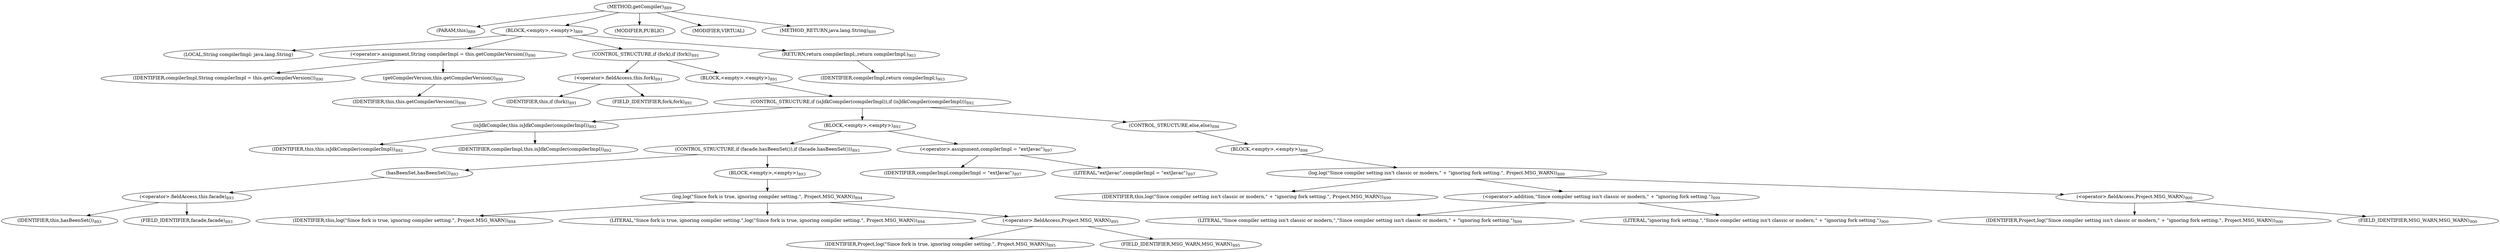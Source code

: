 digraph "getCompiler" {  
"1512" [label = <(METHOD,getCompiler)<SUB>889</SUB>> ]
"82" [label = <(PARAM,this)<SUB>889</SUB>> ]
"1513" [label = <(BLOCK,&lt;empty&gt;,&lt;empty&gt;)<SUB>889</SUB>> ]
"1514" [label = <(LOCAL,String compilerImpl: java.lang.String)> ]
"1515" [label = <(&lt;operator&gt;.assignment,String compilerImpl = this.getCompilerVersion())<SUB>890</SUB>> ]
"1516" [label = <(IDENTIFIER,compilerImpl,String compilerImpl = this.getCompilerVersion())<SUB>890</SUB>> ]
"1517" [label = <(getCompilerVersion,this.getCompilerVersion())<SUB>890</SUB>> ]
"81" [label = <(IDENTIFIER,this,this.getCompilerVersion())<SUB>890</SUB>> ]
"1518" [label = <(CONTROL_STRUCTURE,if (fork),if (fork))<SUB>891</SUB>> ]
"1519" [label = <(&lt;operator&gt;.fieldAccess,this.fork)<SUB>891</SUB>> ]
"1520" [label = <(IDENTIFIER,this,if (fork))<SUB>891</SUB>> ]
"1521" [label = <(FIELD_IDENTIFIER,fork,fork)<SUB>891</SUB>> ]
"1522" [label = <(BLOCK,&lt;empty&gt;,&lt;empty&gt;)<SUB>891</SUB>> ]
"1523" [label = <(CONTROL_STRUCTURE,if (isJdkCompiler(compilerImpl)),if (isJdkCompiler(compilerImpl)))<SUB>892</SUB>> ]
"1524" [label = <(isJdkCompiler,this.isJdkCompiler(compilerImpl))<SUB>892</SUB>> ]
"83" [label = <(IDENTIFIER,this,this.isJdkCompiler(compilerImpl))<SUB>892</SUB>> ]
"1525" [label = <(IDENTIFIER,compilerImpl,this.isJdkCompiler(compilerImpl))<SUB>892</SUB>> ]
"1526" [label = <(BLOCK,&lt;empty&gt;,&lt;empty&gt;)<SUB>892</SUB>> ]
"1527" [label = <(CONTROL_STRUCTURE,if (facade.hasBeenSet()),if (facade.hasBeenSet()))<SUB>893</SUB>> ]
"1528" [label = <(hasBeenSet,hasBeenSet())<SUB>893</SUB>> ]
"1529" [label = <(&lt;operator&gt;.fieldAccess,this.facade)<SUB>893</SUB>> ]
"1530" [label = <(IDENTIFIER,this,hasBeenSet())<SUB>893</SUB>> ]
"1531" [label = <(FIELD_IDENTIFIER,facade,facade)<SUB>893</SUB>> ]
"1532" [label = <(BLOCK,&lt;empty&gt;,&lt;empty&gt;)<SUB>893</SUB>> ]
"1533" [label = <(log,log(&quot;Since fork is true, ignoring compiler setting.&quot;, Project.MSG_WARN))<SUB>894</SUB>> ]
"84" [label = <(IDENTIFIER,this,log(&quot;Since fork is true, ignoring compiler setting.&quot;, Project.MSG_WARN))<SUB>894</SUB>> ]
"1534" [label = <(LITERAL,&quot;Since fork is true, ignoring compiler setting.&quot;,log(&quot;Since fork is true, ignoring compiler setting.&quot;, Project.MSG_WARN))<SUB>894</SUB>> ]
"1535" [label = <(&lt;operator&gt;.fieldAccess,Project.MSG_WARN)<SUB>895</SUB>> ]
"1536" [label = <(IDENTIFIER,Project,log(&quot;Since fork is true, ignoring compiler setting.&quot;, Project.MSG_WARN))<SUB>895</SUB>> ]
"1537" [label = <(FIELD_IDENTIFIER,MSG_WARN,MSG_WARN)<SUB>895</SUB>> ]
"1538" [label = <(&lt;operator&gt;.assignment,compilerImpl = &quot;extJavac&quot;)<SUB>897</SUB>> ]
"1539" [label = <(IDENTIFIER,compilerImpl,compilerImpl = &quot;extJavac&quot;)<SUB>897</SUB>> ]
"1540" [label = <(LITERAL,&quot;extJavac&quot;,compilerImpl = &quot;extJavac&quot;)<SUB>897</SUB>> ]
"1541" [label = <(CONTROL_STRUCTURE,else,else)<SUB>898</SUB>> ]
"1542" [label = <(BLOCK,&lt;empty&gt;,&lt;empty&gt;)<SUB>898</SUB>> ]
"1543" [label = <(log,log(&quot;Since compiler setting isn't classic or modern,&quot; + &quot;ignoring fork setting.&quot;, Project.MSG_WARN))<SUB>899</SUB>> ]
"85" [label = <(IDENTIFIER,this,log(&quot;Since compiler setting isn't classic or modern,&quot; + &quot;ignoring fork setting.&quot;, Project.MSG_WARN))<SUB>899</SUB>> ]
"1544" [label = <(&lt;operator&gt;.addition,&quot;Since compiler setting isn't classic or modern,&quot; + &quot;ignoring fork setting.&quot;)<SUB>899</SUB>> ]
"1545" [label = <(LITERAL,&quot;Since compiler setting isn't classic or modern,&quot;,&quot;Since compiler setting isn't classic or modern,&quot; + &quot;ignoring fork setting.&quot;)<SUB>899</SUB>> ]
"1546" [label = <(LITERAL,&quot;ignoring fork setting.&quot;,&quot;Since compiler setting isn't classic or modern,&quot; + &quot;ignoring fork setting.&quot;)<SUB>900</SUB>> ]
"1547" [label = <(&lt;operator&gt;.fieldAccess,Project.MSG_WARN)<SUB>900</SUB>> ]
"1548" [label = <(IDENTIFIER,Project,log(&quot;Since compiler setting isn't classic or modern,&quot; + &quot;ignoring fork setting.&quot;, Project.MSG_WARN))<SUB>900</SUB>> ]
"1549" [label = <(FIELD_IDENTIFIER,MSG_WARN,MSG_WARN)<SUB>900</SUB>> ]
"1550" [label = <(RETURN,return compilerImpl;,return compilerImpl;)<SUB>903</SUB>> ]
"1551" [label = <(IDENTIFIER,compilerImpl,return compilerImpl;)<SUB>903</SUB>> ]
"1552" [label = <(MODIFIER,PUBLIC)> ]
"1553" [label = <(MODIFIER,VIRTUAL)> ]
"1554" [label = <(METHOD_RETURN,java.lang.String)<SUB>889</SUB>> ]
  "1512" -> "82" 
  "1512" -> "1513" 
  "1512" -> "1552" 
  "1512" -> "1553" 
  "1512" -> "1554" 
  "1513" -> "1514" 
  "1513" -> "1515" 
  "1513" -> "1518" 
  "1513" -> "1550" 
  "1515" -> "1516" 
  "1515" -> "1517" 
  "1517" -> "81" 
  "1518" -> "1519" 
  "1518" -> "1522" 
  "1519" -> "1520" 
  "1519" -> "1521" 
  "1522" -> "1523" 
  "1523" -> "1524" 
  "1523" -> "1526" 
  "1523" -> "1541" 
  "1524" -> "83" 
  "1524" -> "1525" 
  "1526" -> "1527" 
  "1526" -> "1538" 
  "1527" -> "1528" 
  "1527" -> "1532" 
  "1528" -> "1529" 
  "1529" -> "1530" 
  "1529" -> "1531" 
  "1532" -> "1533" 
  "1533" -> "84" 
  "1533" -> "1534" 
  "1533" -> "1535" 
  "1535" -> "1536" 
  "1535" -> "1537" 
  "1538" -> "1539" 
  "1538" -> "1540" 
  "1541" -> "1542" 
  "1542" -> "1543" 
  "1543" -> "85" 
  "1543" -> "1544" 
  "1543" -> "1547" 
  "1544" -> "1545" 
  "1544" -> "1546" 
  "1547" -> "1548" 
  "1547" -> "1549" 
  "1550" -> "1551" 
}
